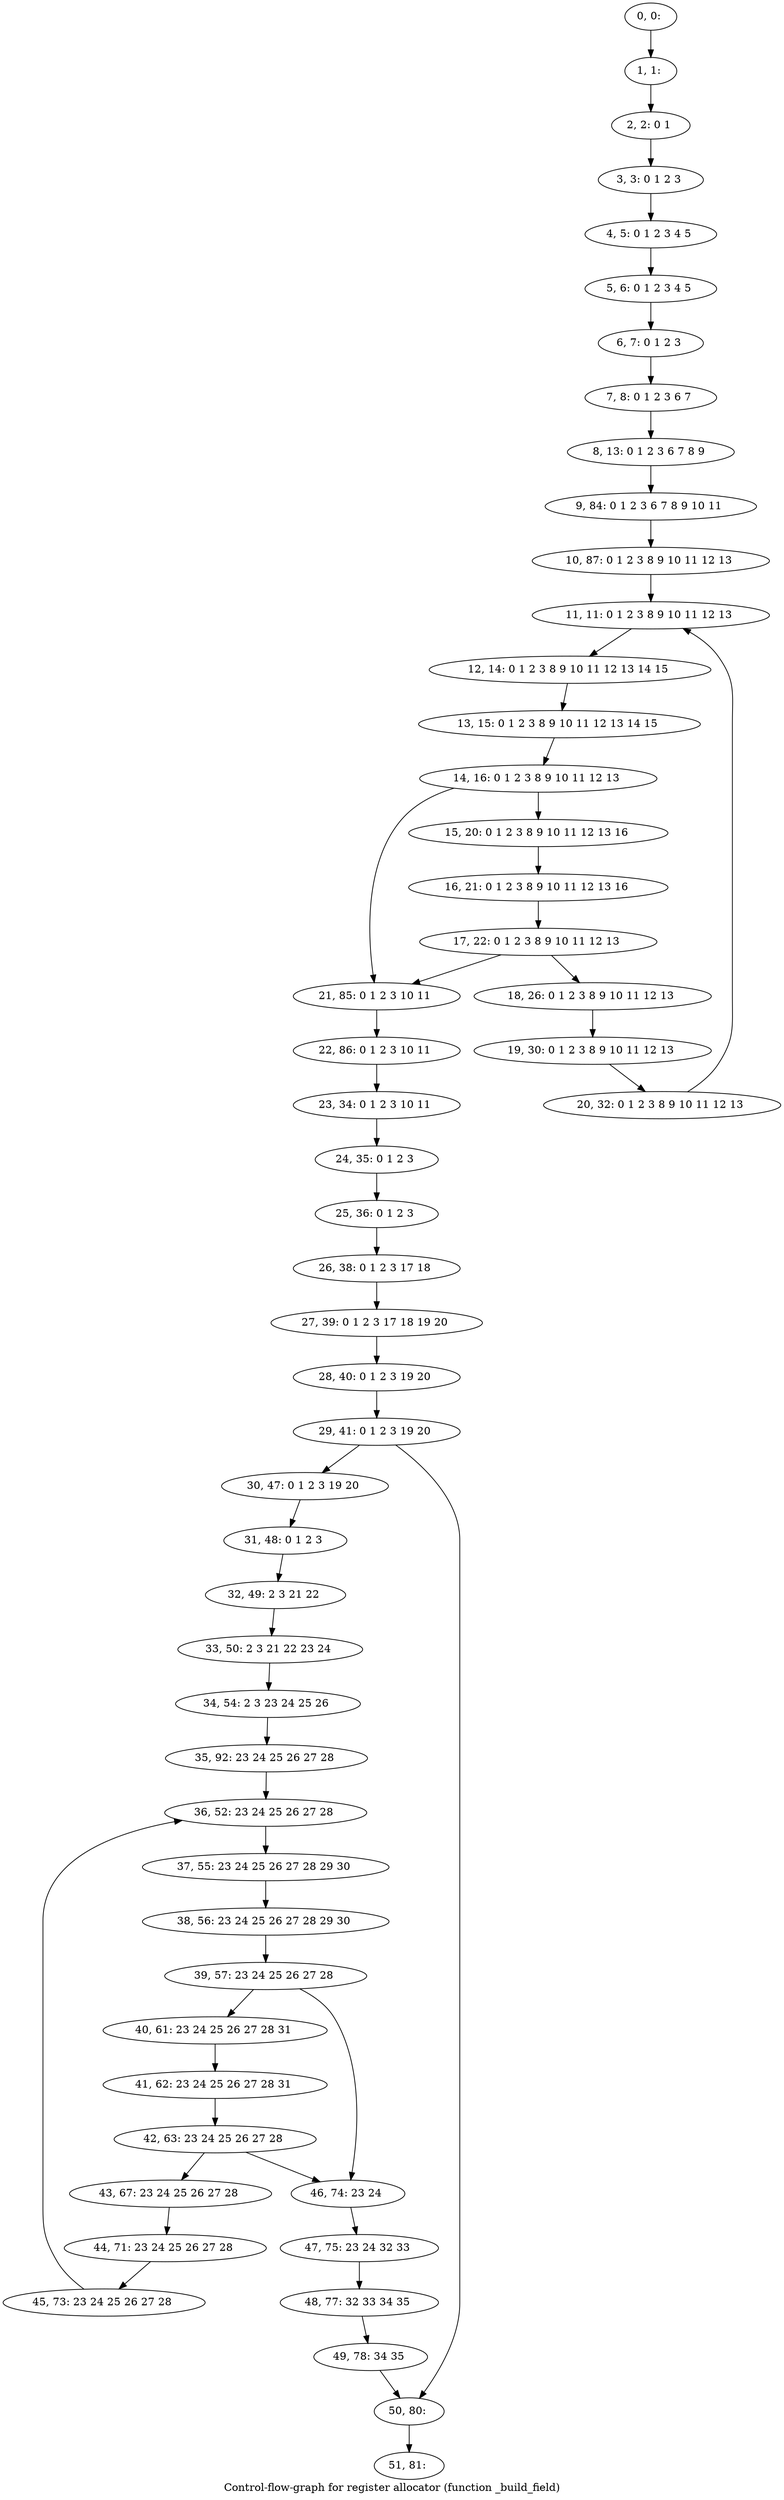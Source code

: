 digraph G {
graph [label="Control-flow-graph for register allocator (function _build_field)"]
0[label="0, 0: "];
1[label="1, 1: "];
2[label="2, 2: 0 1 "];
3[label="3, 3: 0 1 2 3 "];
4[label="4, 5: 0 1 2 3 4 5 "];
5[label="5, 6: 0 1 2 3 4 5 "];
6[label="6, 7: 0 1 2 3 "];
7[label="7, 8: 0 1 2 3 6 7 "];
8[label="8, 13: 0 1 2 3 6 7 8 9 "];
9[label="9, 84: 0 1 2 3 6 7 8 9 10 11 "];
10[label="10, 87: 0 1 2 3 8 9 10 11 12 13 "];
11[label="11, 11: 0 1 2 3 8 9 10 11 12 13 "];
12[label="12, 14: 0 1 2 3 8 9 10 11 12 13 14 15 "];
13[label="13, 15: 0 1 2 3 8 9 10 11 12 13 14 15 "];
14[label="14, 16: 0 1 2 3 8 9 10 11 12 13 "];
15[label="15, 20: 0 1 2 3 8 9 10 11 12 13 16 "];
16[label="16, 21: 0 1 2 3 8 9 10 11 12 13 16 "];
17[label="17, 22: 0 1 2 3 8 9 10 11 12 13 "];
18[label="18, 26: 0 1 2 3 8 9 10 11 12 13 "];
19[label="19, 30: 0 1 2 3 8 9 10 11 12 13 "];
20[label="20, 32: 0 1 2 3 8 9 10 11 12 13 "];
21[label="21, 85: 0 1 2 3 10 11 "];
22[label="22, 86: 0 1 2 3 10 11 "];
23[label="23, 34: 0 1 2 3 10 11 "];
24[label="24, 35: 0 1 2 3 "];
25[label="25, 36: 0 1 2 3 "];
26[label="26, 38: 0 1 2 3 17 18 "];
27[label="27, 39: 0 1 2 3 17 18 19 20 "];
28[label="28, 40: 0 1 2 3 19 20 "];
29[label="29, 41: 0 1 2 3 19 20 "];
30[label="30, 47: 0 1 2 3 19 20 "];
31[label="31, 48: 0 1 2 3 "];
32[label="32, 49: 2 3 21 22 "];
33[label="33, 50: 2 3 21 22 23 24 "];
34[label="34, 54: 2 3 23 24 25 26 "];
35[label="35, 92: 23 24 25 26 27 28 "];
36[label="36, 52: 23 24 25 26 27 28 "];
37[label="37, 55: 23 24 25 26 27 28 29 30 "];
38[label="38, 56: 23 24 25 26 27 28 29 30 "];
39[label="39, 57: 23 24 25 26 27 28 "];
40[label="40, 61: 23 24 25 26 27 28 31 "];
41[label="41, 62: 23 24 25 26 27 28 31 "];
42[label="42, 63: 23 24 25 26 27 28 "];
43[label="43, 67: 23 24 25 26 27 28 "];
44[label="44, 71: 23 24 25 26 27 28 "];
45[label="45, 73: 23 24 25 26 27 28 "];
46[label="46, 74: 23 24 "];
47[label="47, 75: 23 24 32 33 "];
48[label="48, 77: 32 33 34 35 "];
49[label="49, 78: 34 35 "];
50[label="50, 80: "];
51[label="51, 81: "];
0->1 ;
1->2 ;
2->3 ;
3->4 ;
4->5 ;
5->6 ;
6->7 ;
7->8 ;
8->9 ;
9->10 ;
10->11 ;
11->12 ;
12->13 ;
13->14 ;
14->15 ;
14->21 ;
15->16 ;
16->17 ;
17->18 ;
17->21 ;
18->19 ;
19->20 ;
20->11 ;
21->22 ;
22->23 ;
23->24 ;
24->25 ;
25->26 ;
26->27 ;
27->28 ;
28->29 ;
29->30 ;
29->50 ;
30->31 ;
31->32 ;
32->33 ;
33->34 ;
34->35 ;
35->36 ;
36->37 ;
37->38 ;
38->39 ;
39->40 ;
39->46 ;
40->41 ;
41->42 ;
42->43 ;
42->46 ;
43->44 ;
44->45 ;
45->36 ;
46->47 ;
47->48 ;
48->49 ;
49->50 ;
50->51 ;
}
